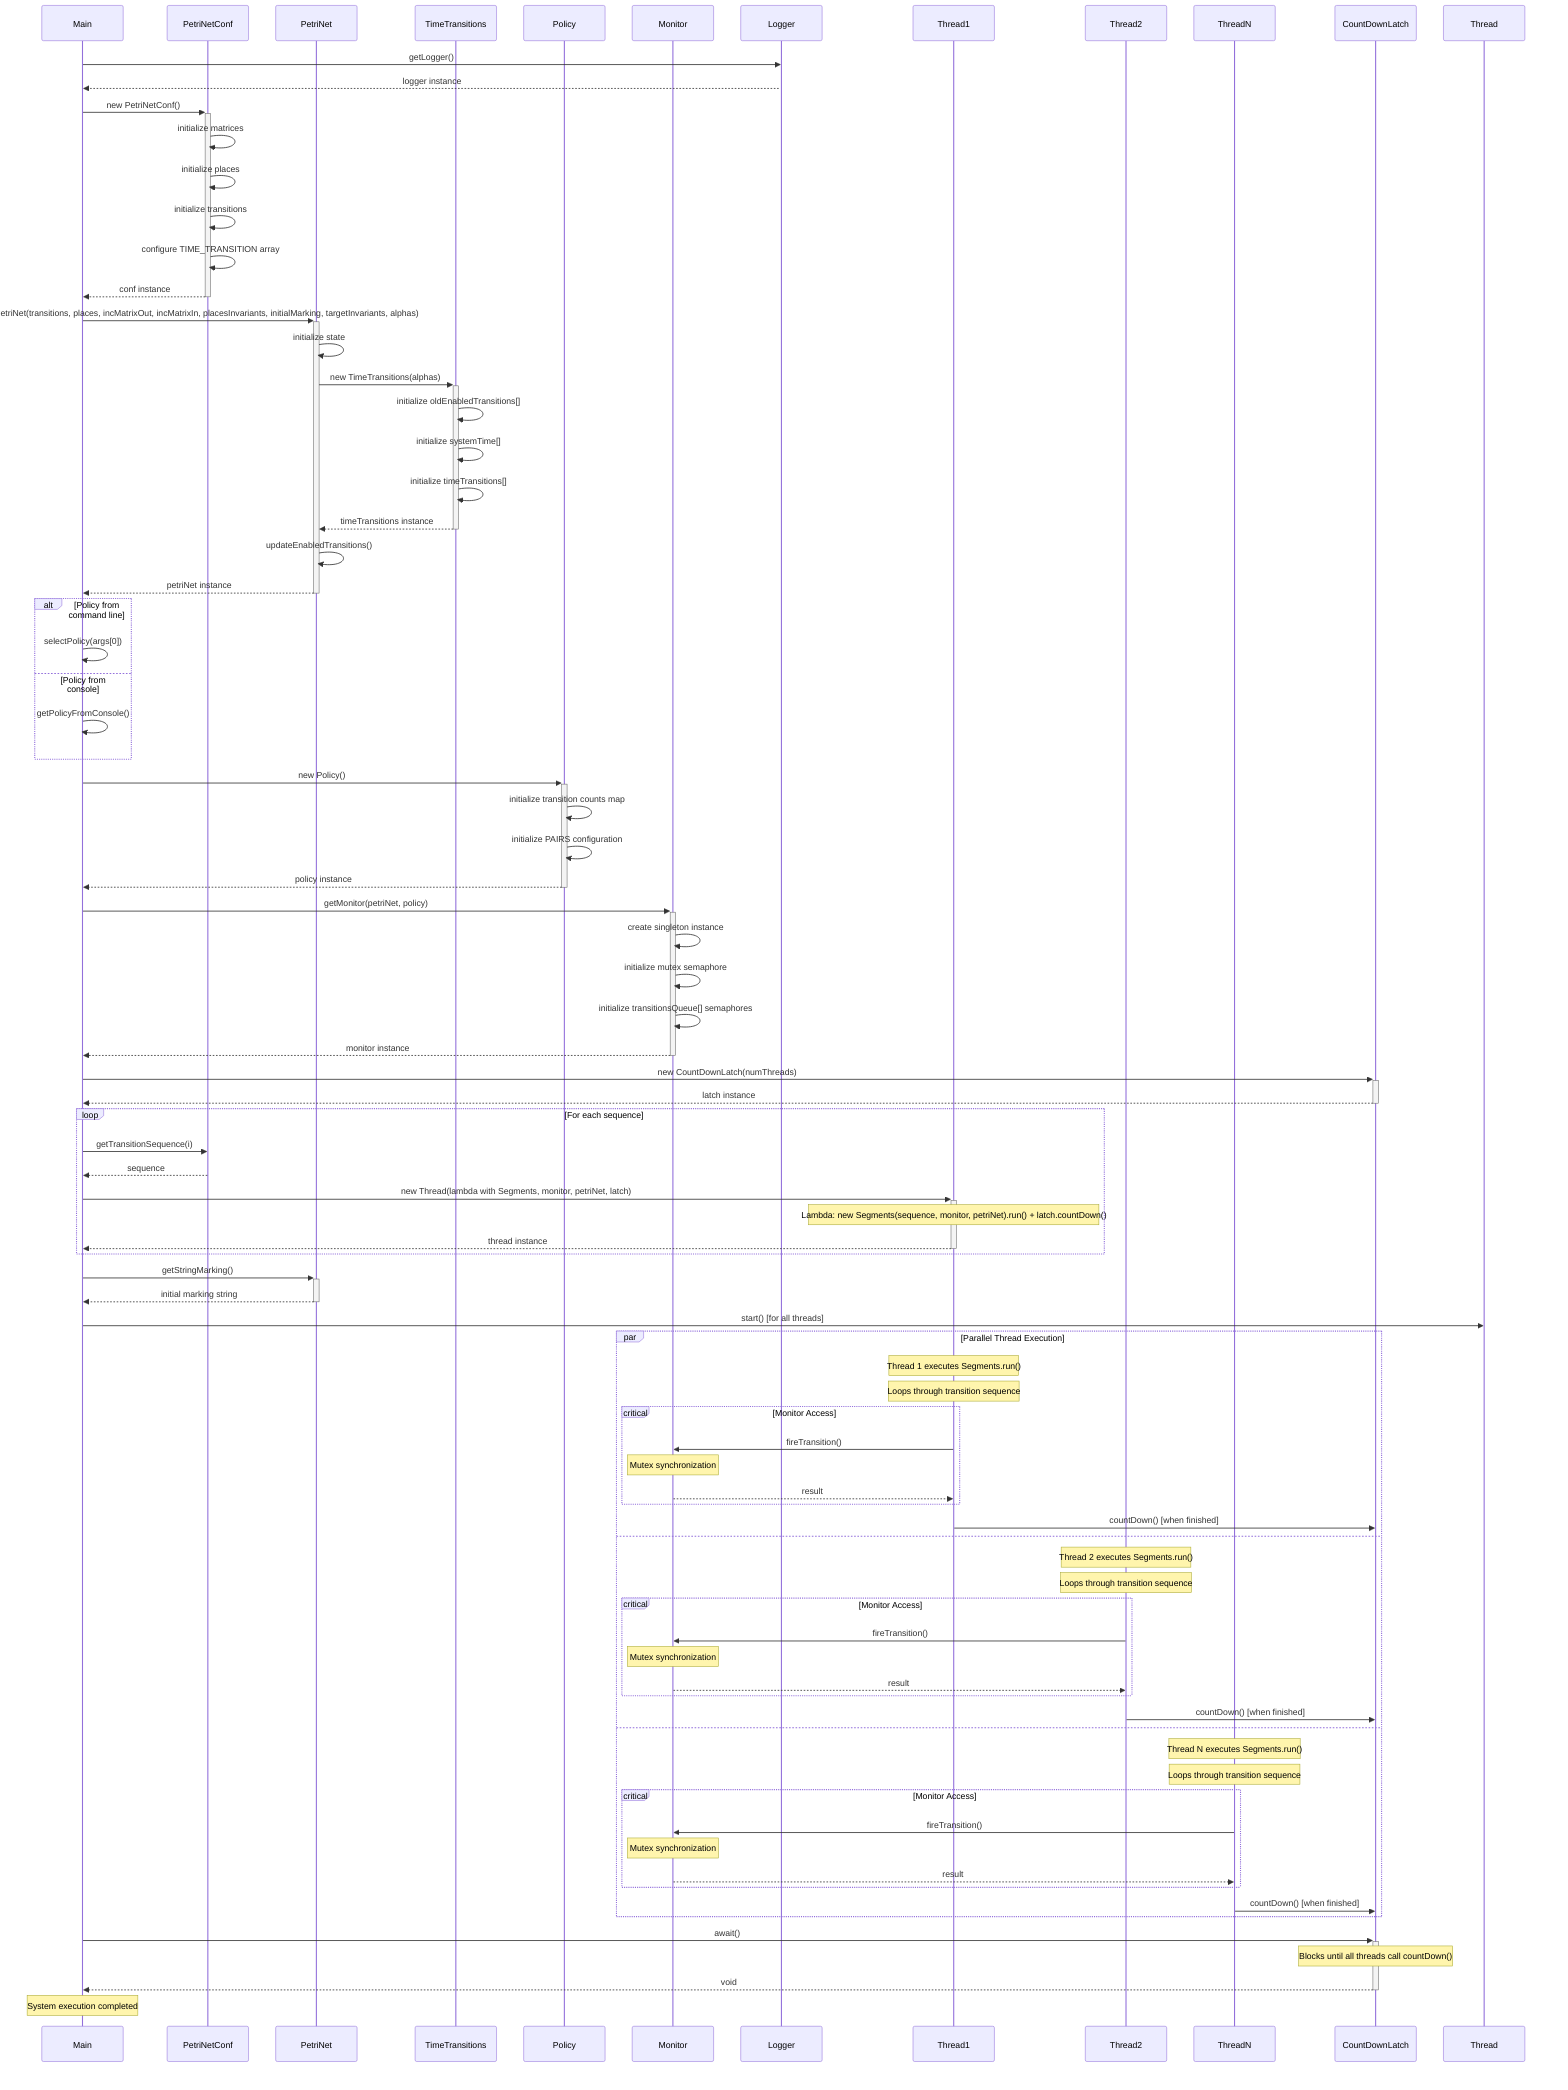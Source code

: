 sequenceDiagram
    participant Main
    participant PetriNetConf
    participant PetriNet
    participant TimeTransitions
    participant Policy
    participant Monitor
    participant Logger
    participant Thread1
    participant Thread2
    participant ThreadN
    participant CountDownLatch
    
    Main->>Logger: getLogger()
    activate Logger
    Logger-->>Main: logger instance
    
    Main->>+PetriNetConf: new PetriNetConf()
    PetriNetConf->>PetriNetConf: initialize matrices
    PetriNetConf->>PetriNetConf: initialize places
    PetriNetConf->>PetriNetConf: initialize transitions
    PetriNetConf->>PetriNetConf: configure TIME_TRANSITION array
    PetriNetConf-->>-Main: conf instance
    
    Main->>+PetriNet: new PetriNet(transitions, places, incMatrixOut, incMatrixIn, placesInvariants, initialMarking, targetInvariants, alphas)
    PetriNet->>PetriNet: initialize state
    PetriNet->>+TimeTransitions: new TimeTransitions(alphas)
    TimeTransitions->>TimeTransitions: initialize oldEnabledTransitions[]
    TimeTransitions->>TimeTransitions: initialize systemTime[]
    TimeTransitions->>TimeTransitions: initialize timeTransitions[]
    TimeTransitions-->>-PetriNet: timeTransitions instance
    PetriNet->>PetriNet: updateEnabledTransitions()
    PetriNet-->>-Main: petriNet instance
    
    alt Policy from command line
        Main->>Main: selectPolicy(args[0])
    else Policy from console
        Main->>Main: getPolicyFromConsole()
    end
    
    Main->>+Policy: new Policy()
    Policy->>Policy: initialize transition counts map
    Policy->>Policy: initialize PAIRS configuration
    Policy-->>-Main: policy instance
    
    Main->>+Monitor: getMonitor(petriNet, policy)
    Monitor->>Monitor: create singleton instance
    Monitor->>Monitor: initialize mutex semaphore
    Monitor->>Monitor: initialize transitionsQueue[] semaphores
    Monitor-->>-Main: monitor instance
    
    Main->>+CountDownLatch: new CountDownLatch(numThreads)
    CountDownLatch-->>-Main: latch instance
    
    loop For each sequence
        Main->>PetriNetConf: getTransitionSequence(i)
        PetriNetConf-->>Main: sequence
        Main->>+Thread1: new Thread(lambda with Segments, monitor, petriNet, latch)
        Note over Thread1: Lambda: new Segments(sequence, monitor, petriNet).run() + latch.countDown()
        Thread1-->>-Main: thread instance
    end
    
    Main->>+PetriNet: getStringMarking()
    PetriNet-->>-Main: initial marking string
    
    Main->>Thread: start() [for all threads]
    
    par Parallel Thread Execution
        Note over Thread1: Thread 1 executes Segments.run()
        Note over Thread1: Loops through transition sequence
        critical Monitor Access
            Thread1->>Monitor: fireTransition()
            Note over Monitor: Mutex synchronization
            Monitor-->>Thread1: result
        end
        Thread1->>CountDownLatch: countDown() [when finished]
    and
        Note over Thread2: Thread 2 executes Segments.run()
        Note over Thread2: Loops through transition sequence
        critical Monitor Access
            Thread2->>Monitor: fireTransition()
            Note over Monitor: Mutex synchronization
            Monitor-->>Thread2: result
        end
        Thread2->>CountDownLatch: countDown() [when finished]
    and
        Note over ThreadN: Thread N executes Segments.run()
        Note over ThreadN: Loops through transition sequence
        critical Monitor Access
            ThreadN->>Monitor: fireTransition()
            Note over Monitor: Mutex synchronization
            Monitor-->>ThreadN: result
        end
        ThreadN->>CountDownLatch: countDown() [when finished]
    end
    
    Main->>+CountDownLatch: await()
    Note over CountDownLatch: Blocks until all threads call countDown()
    CountDownLatch-->>-Main: void
    
    Note over Main: System execution completed